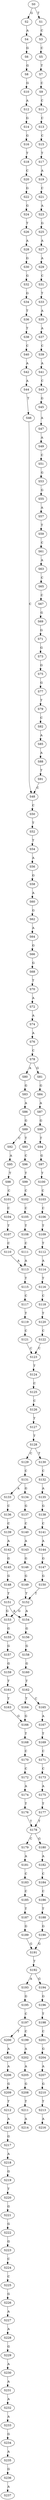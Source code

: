 strict digraph  {
	S0 -> S1 [ label = T ];
	S0 -> S2 [ label = G ];
	S1 -> S3 [ label = C ];
	S2 -> S4 [ label = A ];
	S3 -> S5 [ label = C ];
	S4 -> S6 [ label = G ];
	S5 -> S7 [ label = T ];
	S6 -> S8 [ label = G ];
	S7 -> S9 [ label = C ];
	S8 -> S10 [ label = G ];
	S9 -> S11 [ label = C ];
	S10 -> S12 [ label = A ];
	S11 -> S13 [ label = C ];
	S12 -> S14 [ label = G ];
	S13 -> S15 [ label = C ];
	S14 -> S16 [ label = G ];
	S15 -> S17 [ label = T ];
	S16 -> S18 [ label = T ];
	S17 -> S19 [ label = A ];
	S18 -> S20 [ label = C ];
	S19 -> S21 [ label = C ];
	S20 -> S22 [ label = G ];
	S21 -> S23 [ label = A ];
	S22 -> S24 [ label = G ];
	S23 -> S25 [ label = G ];
	S24 -> S26 [ label = T ];
	S25 -> S27 [ label = A ];
	S26 -> S28 [ label = A ];
	S27 -> S29 [ label = A ];
	S28 -> S30 [ label = G ];
	S29 -> S31 [ label = C ];
	S30 -> S32 [ label = G ];
	S31 -> S33 [ label = T ];
	S32 -> S34 [ label = G ];
	S33 -> S35 [ label = A ];
	S34 -> S36 [ label = T ];
	S35 -> S37 [ label = A ];
	S36 -> S38 [ label = T ];
	S37 -> S39 [ label = C ];
	S38 -> S40 [ label = C ];
	S39 -> S41 [ label = A ];
	S40 -> S42 [ label = A ];
	S41 -> S43 [ label = C ];
	S42 -> S44 [ label = A ];
	S43 -> S45 [ label = G ];
	S44 -> S46 [ label = T ];
	S45 -> S47 [ label = A ];
	S46 -> S48 [ label = C ];
	S47 -> S49 [ label = A ];
	S48 -> S50 [ label = C ];
	S49 -> S51 [ label = C ];
	S50 -> S52 [ label = T ];
	S51 -> S53 [ label = G ];
	S52 -> S54 [ label = T ];
	S53 -> S55 [ label = G ];
	S54 -> S56 [ label = A ];
	S55 -> S57 [ label = A ];
	S56 -> S58 [ label = G ];
	S57 -> S59 [ label = T ];
	S58 -> S60 [ label = A ];
	S59 -> S61 [ label = C ];
	S60 -> S62 [ label = G ];
	S61 -> S63 [ label = A ];
	S62 -> S64 [ label = A ];
	S63 -> S65 [ label = C ];
	S64 -> S66 [ label = G ];
	S65 -> S67 [ label = C ];
	S66 -> S68 [ label = G ];
	S67 -> S69 [ label = G ];
	S68 -> S70 [ label = T ];
	S69 -> S71 [ label = G ];
	S70 -> S72 [ label = A ];
	S71 -> S73 [ label = G ];
	S72 -> S74 [ label = A ];
	S73 -> S75 [ label = G ];
	S74 -> S76 [ label = A ];
	S75 -> S77 [ label = G ];
	S76 -> S78 [ label = C ];
	S77 -> S79 [ label = T ];
	S78 -> S80 [ label = A ];
	S78 -> S81 [ label = G ];
	S79 -> S82 [ label = C ];
	S80 -> S83 [ label = G ];
	S81 -> S84 [ label = G ];
	S82 -> S85 [ label = A ];
	S83 -> S86 [ label = A ];
	S84 -> S87 [ label = A ];
	S85 -> S88 [ label = A ];
	S86 -> S89 [ label = G ];
	S87 -> S90 [ label = G ];
	S88 -> S91 [ label = T ];
	S89 -> S92 [ label = C ];
	S89 -> S93 [ label = T ];
	S90 -> S94 [ label = T ];
	S91 -> S48 [ label = C ];
	S92 -> S95 [ label = A ];
	S93 -> S96 [ label = C ];
	S94 -> S97 [ label = G ];
	S95 -> S98 [ label = T ];
	S96 -> S99 [ label = T ];
	S97 -> S100 [ label = T ];
	S98 -> S101 [ label = C ];
	S99 -> S102 [ label = C ];
	S100 -> S103 [ label = C ];
	S101 -> S104 [ label = C ];
	S102 -> S105 [ label = C ];
	S103 -> S106 [ label = C ];
	S104 -> S107 [ label = T ];
	S105 -> S108 [ label = T ];
	S106 -> S109 [ label = T ];
	S107 -> S110 [ label = C ];
	S108 -> S111 [ label = C ];
	S109 -> S112 [ label = T ];
	S110 -> S113 [ label = A ];
	S111 -> S113 [ label = A ];
	S112 -> S114 [ label = A ];
	S113 -> S115 [ label = T ];
	S114 -> S116 [ label = T ];
	S115 -> S117 [ label = C ];
	S116 -> S118 [ label = C ];
	S117 -> S119 [ label = T ];
	S118 -> S120 [ label = T ];
	S119 -> S121 [ label = C ];
	S120 -> S122 [ label = C ];
	S121 -> S123 [ label = C ];
	S122 -> S123 [ label = C ];
	S123 -> S124 [ label = T ];
	S124 -> S125 [ label = C ];
	S125 -> S126 [ label = C ];
	S126 -> S127 [ label = T ];
	S127 -> S128 [ label = T ];
	S128 -> S129 [ label = C ];
	S128 -> S130 [ label = T ];
	S129 -> S131 [ label = C ];
	S130 -> S132 [ label = C ];
	S131 -> S133 [ label = A ];
	S131 -> S134 [ label = G ];
	S132 -> S135 [ label = A ];
	S133 -> S136 [ label = C ];
	S134 -> S137 [ label = G ];
	S135 -> S138 [ label = G ];
	S136 -> S139 [ label = C ];
	S137 -> S140 [ label = C ];
	S138 -> S141 [ label = C ];
	S139 -> S142 [ label = A ];
	S140 -> S143 [ label = A ];
	S141 -> S144 [ label = A ];
	S142 -> S145 [ label = G ];
	S143 -> S146 [ label = G ];
	S144 -> S147 [ label = G ];
	S145 -> S148 [ label = G ];
	S146 -> S149 [ label = G ];
	S147 -> S150 [ label = G ];
	S148 -> S151 [ label = T ];
	S149 -> S152 [ label = T ];
	S150 -> S152 [ label = T ];
	S151 -> S153 [ label = G ];
	S151 -> S154 [ label = A ];
	S152 -> S154 [ label = A ];
	S152 -> S153 [ label = G ];
	S153 -> S155 [ label = G ];
	S154 -> S156 [ label = G ];
	S155 -> S157 [ label = G ];
	S156 -> S158 [ label = G ];
	S157 -> S159 [ label = G ];
	S158 -> S160 [ label = G ];
	S159 -> S161 [ label = T ];
	S160 -> S162 [ label = T ];
	S161 -> S163 [ label = T ];
	S162 -> S164 [ label = T ];
	S162 -> S165 [ label = C ];
	S163 -> S166 [ label = G ];
	S164 -> S166 [ label = G ];
	S165 -> S167 [ label = A ];
	S166 -> S168 [ label = T ];
	S167 -> S169 [ label = T ];
	S168 -> S170 [ label = C ];
	S169 -> S171 [ label = C ];
	S170 -> S172 [ label = C ];
	S171 -> S173 [ label = C ];
	S172 -> S174 [ label = A ];
	S173 -> S175 [ label = A ];
	S174 -> S176 [ label = T ];
	S175 -> S177 [ label = T ];
	S176 -> S178 [ label = T ];
	S177 -> S178 [ label = T ];
	S178 -> S179 [ label = C ];
	S178 -> S180 [ label = G ];
	S179 -> S181 [ label = A ];
	S180 -> S182 [ label = A ];
	S181 -> S183 [ label = C ];
	S182 -> S184 [ label = C ];
	S183 -> S185 [ label = C ];
	S184 -> S186 [ label = C ];
	S185 -> S187 [ label = T ];
	S186 -> S188 [ label = T ];
	S187 -> S189 [ label = G ];
	S188 -> S190 [ label = G ];
	S189 -> S191 [ label = G ];
	S190 -> S191 [ label = G ];
	S191 -> S192 [ label = T ];
	S192 -> S193 [ label = A ];
	S192 -> S194 [ label = G ];
	S193 -> S195 [ label = G ];
	S194 -> S196 [ label = G ];
	S195 -> S197 [ label = C ];
	S196 -> S198 [ label = T ];
	S197 -> S199 [ label = C ];
	S197 -> S200 [ label = T ];
	S198 -> S201 [ label = C ];
	S199 -> S202 [ label = A ];
	S200 -> S203 [ label = A ];
	S201 -> S204 [ label = G ];
	S202 -> S205 [ label = A ];
	S203 -> S206 [ label = A ];
	S204 -> S207 [ label = A ];
	S205 -> S208 [ label = G ];
	S206 -> S209 [ label = G ];
	S207 -> S210 [ label = G ];
	S208 -> S211 [ label = T ];
	S209 -> S212 [ label = T ];
	S210 -> S213 [ label = T ];
	S211 -> S214 [ label = A ];
	S212 -> S215 [ label = A ];
	S213 -> S216 [ label = A ];
	S215 -> S217 [ label = G ];
	S217 -> S218 [ label = A ];
	S218 -> S219 [ label = G ];
	S219 -> S220 [ label = T ];
	S220 -> S221 [ label = G ];
	S221 -> S222 [ label = G ];
	S222 -> S223 [ label = G ];
	S223 -> S224 [ label = C ];
	S224 -> S225 [ label = C ];
	S225 -> S226 [ label = G ];
	S226 -> S227 [ label = A ];
	S227 -> S228 [ label = A ];
	S228 -> S229 [ label = G ];
	S229 -> S230 [ label = A ];
	S230 -> S231 [ label = A ];
	S231 -> S232 [ label = A ];
	S232 -> S233 [ label = A ];
	S233 -> S234 [ label = G ];
	S234 -> S235 [ label = A ];
	S235 -> S236 [ label = G ];
	S236 -> S237 [ label = A ];
}
